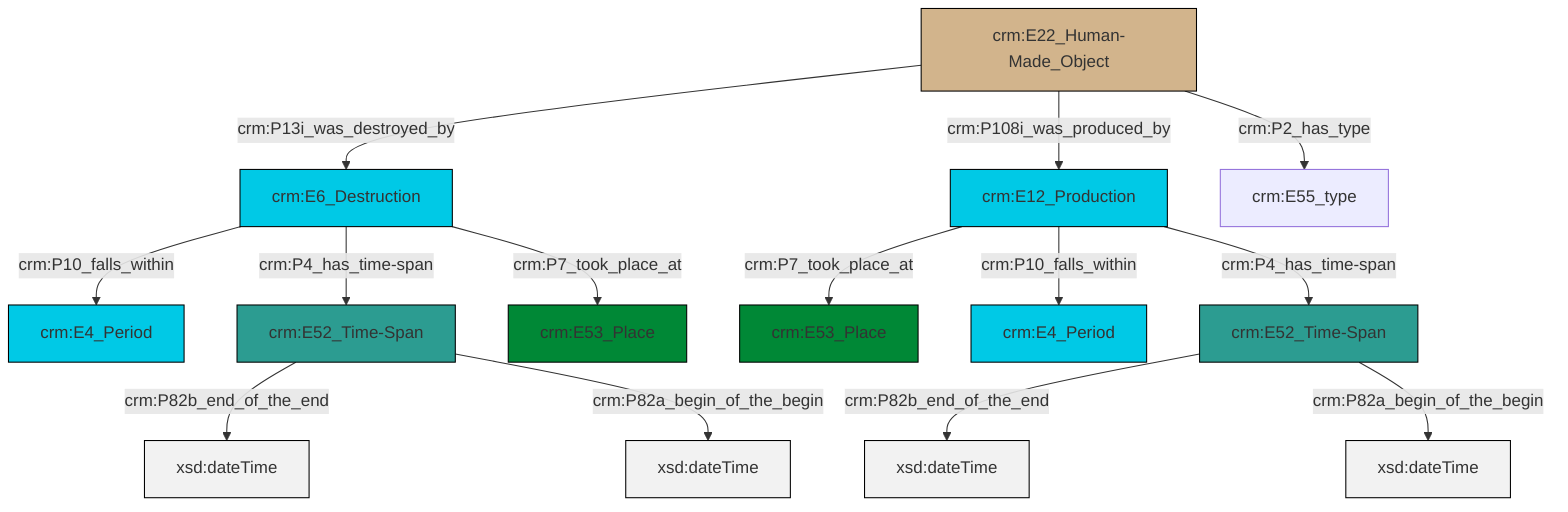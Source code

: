 graph TD
classDef Literal fill:#f2f2f2,stroke:#000000;
classDef CRM_Entity fill:#FFFFFF,stroke:#000000;
classDef Temporal_Entity fill:#00C9E6, stroke:#000000;
classDef Type fill:#E18312, stroke:#000000;
classDef Time-Span fill:#2C9C91, stroke:#000000;
classDef Appellation fill:#FFEB7F, stroke:#000000;
classDef Place fill:#008836, stroke:#000000;
classDef Persistent_Item fill:#B266B2, stroke:#000000;
classDef Conceptual_Object fill:#FFD700, stroke:#000000;
classDef Physical_Thing fill:#D2B48C, stroke:#000000;
classDef Actor fill:#f58aad, stroke:#000000;
classDef PC_Classes fill:#4ce600, stroke:#000000;
classDef Multi fill:#cccccc,stroke:#000000;

2["crm:E12_Production"]:::Temporal_Entity -->|crm:P7_took_place_at| 3["crm:E53_Place"]:::Place
2["crm:E12_Production"]:::Temporal_Entity -->|crm:P10_falls_within| 6["crm:E4_Period"]:::Temporal_Entity
2["crm:E12_Production"]:::Temporal_Entity -->|crm:P4_has_time-span| 10["crm:E52_Time-Span"]:::Time-Span
7["crm:E22_Human-Made_Object"]:::Physical_Thing -->|crm:P13i_was_destroyed_by| 0["crm:E6_Destruction"]:::Temporal_Entity
0["crm:E6_Destruction"]:::Temporal_Entity -->|crm:P10_falls_within| 12["crm:E4_Period"]:::Temporal_Entity
7["crm:E22_Human-Made_Object"]:::Physical_Thing -->|crm:P108i_was_produced_by| 2["crm:E12_Production"]:::Temporal_Entity
10["crm:E52_Time-Span"]:::Time-Span -->|crm:P82b_end_of_the_end| 13[xsd:dateTime]:::Literal
14["crm:E52_Time-Span"]:::Time-Span -->|crm:P82b_end_of_the_end| 15[xsd:dateTime]:::Literal
10["crm:E52_Time-Span"]:::Time-Span -->|crm:P82a_begin_of_the_begin| 16[xsd:dateTime]:::Literal
0["crm:E6_Destruction"]:::Temporal_Entity -->|crm:P4_has_time-span| 14["crm:E52_Time-Span"]:::Time-Span
0["crm:E6_Destruction"]:::Temporal_Entity -->|crm:P7_took_place_at| 17["crm:E53_Place"]:::Place
7["crm:E22_Human-Made_Object"]:::Physical_Thing -->|crm:P2_has_type| 4["crm:E55_type"]:::Default
14["crm:E52_Time-Span"]:::Time-Span -->|crm:P82a_begin_of_the_begin| 21[xsd:dateTime]:::Literal